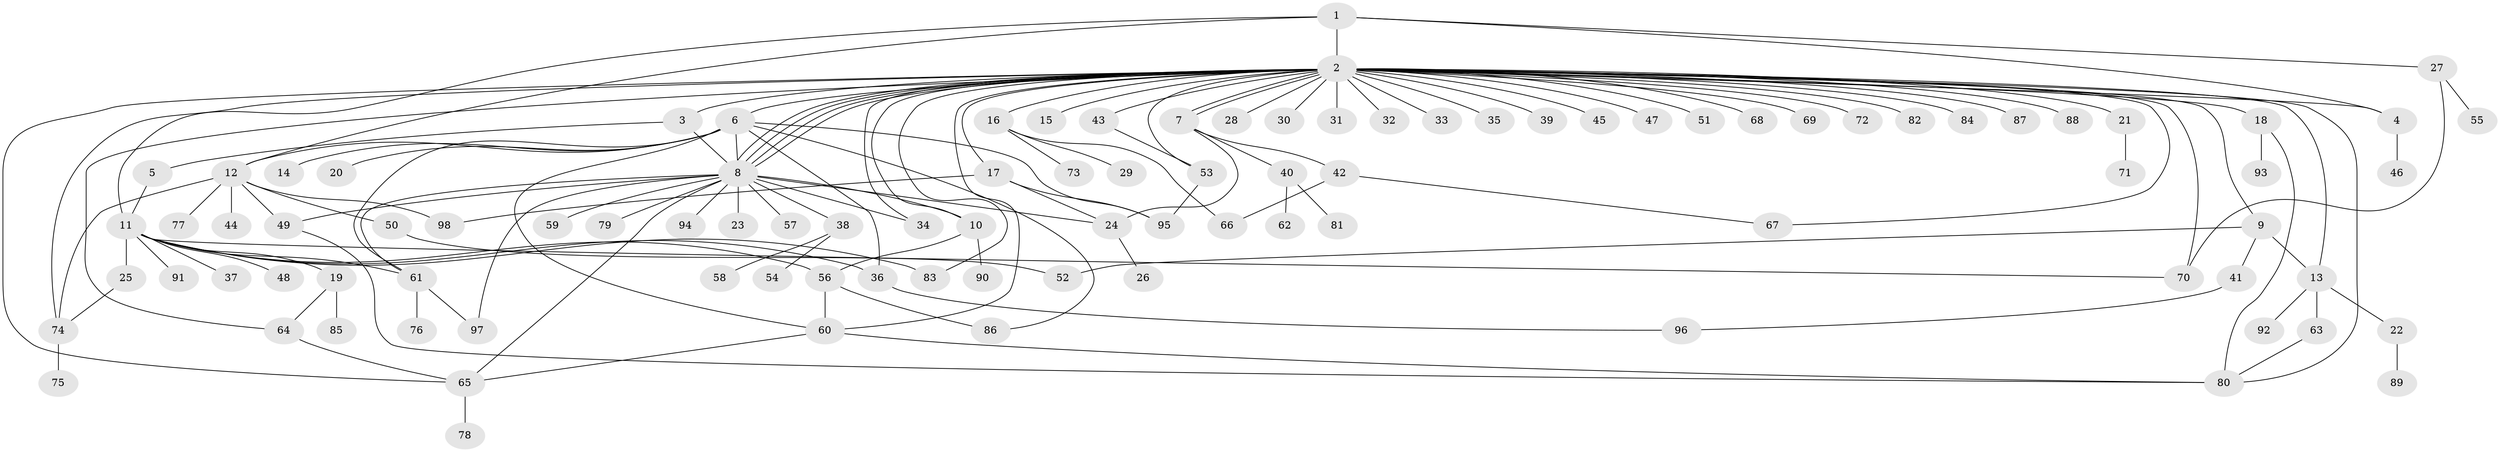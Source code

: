 // coarse degree distribution, {5: 0.0684931506849315, 42: 0.0136986301369863, 3: 0.0958904109589041, 10: 0.0136986301369863, 6: 0.0273972602739726, 17: 0.0136986301369863, 4: 0.0684931506849315, 12: 0.0136986301369863, 7: 0.0136986301369863, 1: 0.547945205479452, 2: 0.1232876712328767}
// Generated by graph-tools (version 1.1) at 2025/23/03/03/25 07:23:51]
// undirected, 98 vertices, 141 edges
graph export_dot {
graph [start="1"]
  node [color=gray90,style=filled];
  1;
  2;
  3;
  4;
  5;
  6;
  7;
  8;
  9;
  10;
  11;
  12;
  13;
  14;
  15;
  16;
  17;
  18;
  19;
  20;
  21;
  22;
  23;
  24;
  25;
  26;
  27;
  28;
  29;
  30;
  31;
  32;
  33;
  34;
  35;
  36;
  37;
  38;
  39;
  40;
  41;
  42;
  43;
  44;
  45;
  46;
  47;
  48;
  49;
  50;
  51;
  52;
  53;
  54;
  55;
  56;
  57;
  58;
  59;
  60;
  61;
  62;
  63;
  64;
  65;
  66;
  67;
  68;
  69;
  70;
  71;
  72;
  73;
  74;
  75;
  76;
  77;
  78;
  79;
  80;
  81;
  82;
  83;
  84;
  85;
  86;
  87;
  88;
  89;
  90;
  91;
  92;
  93;
  94;
  95;
  96;
  97;
  98;
  1 -- 2;
  1 -- 4;
  1 -- 11;
  1 -- 12;
  1 -- 27;
  2 -- 3;
  2 -- 4;
  2 -- 6;
  2 -- 7;
  2 -- 7;
  2 -- 8;
  2 -- 8;
  2 -- 8;
  2 -- 8;
  2 -- 9;
  2 -- 10;
  2 -- 13;
  2 -- 15;
  2 -- 16;
  2 -- 17;
  2 -- 18;
  2 -- 21;
  2 -- 28;
  2 -- 30;
  2 -- 31;
  2 -- 32;
  2 -- 33;
  2 -- 34;
  2 -- 35;
  2 -- 39;
  2 -- 43;
  2 -- 45;
  2 -- 47;
  2 -- 51;
  2 -- 53;
  2 -- 60;
  2 -- 64;
  2 -- 65;
  2 -- 67;
  2 -- 68;
  2 -- 69;
  2 -- 70;
  2 -- 72;
  2 -- 74;
  2 -- 80;
  2 -- 82;
  2 -- 83;
  2 -- 84;
  2 -- 87;
  2 -- 88;
  3 -- 5;
  3 -- 8;
  4 -- 46;
  5 -- 11;
  6 -- 8;
  6 -- 12;
  6 -- 14;
  6 -- 20;
  6 -- 36;
  6 -- 60;
  6 -- 61;
  6 -- 86;
  6 -- 95;
  7 -- 24;
  7 -- 40;
  7 -- 42;
  8 -- 10;
  8 -- 23;
  8 -- 24;
  8 -- 34;
  8 -- 38;
  8 -- 49;
  8 -- 57;
  8 -- 59;
  8 -- 61;
  8 -- 65;
  8 -- 79;
  8 -- 94;
  8 -- 97;
  9 -- 13;
  9 -- 41;
  9 -- 52;
  10 -- 56;
  10 -- 90;
  11 -- 19;
  11 -- 25;
  11 -- 36;
  11 -- 37;
  11 -- 48;
  11 -- 56;
  11 -- 61;
  11 -- 70;
  11 -- 83;
  11 -- 91;
  12 -- 44;
  12 -- 49;
  12 -- 50;
  12 -- 74;
  12 -- 77;
  12 -- 98;
  13 -- 22;
  13 -- 63;
  13 -- 92;
  16 -- 29;
  16 -- 66;
  16 -- 73;
  17 -- 24;
  17 -- 95;
  17 -- 98;
  18 -- 80;
  18 -- 93;
  19 -- 64;
  19 -- 85;
  21 -- 71;
  22 -- 89;
  24 -- 26;
  25 -- 74;
  27 -- 55;
  27 -- 70;
  36 -- 96;
  38 -- 54;
  38 -- 58;
  40 -- 62;
  40 -- 81;
  41 -- 96;
  42 -- 66;
  42 -- 67;
  43 -- 53;
  49 -- 80;
  50 -- 52;
  53 -- 95;
  56 -- 60;
  56 -- 86;
  60 -- 65;
  60 -- 80;
  61 -- 76;
  61 -- 97;
  63 -- 80;
  64 -- 65;
  65 -- 78;
  74 -- 75;
}
